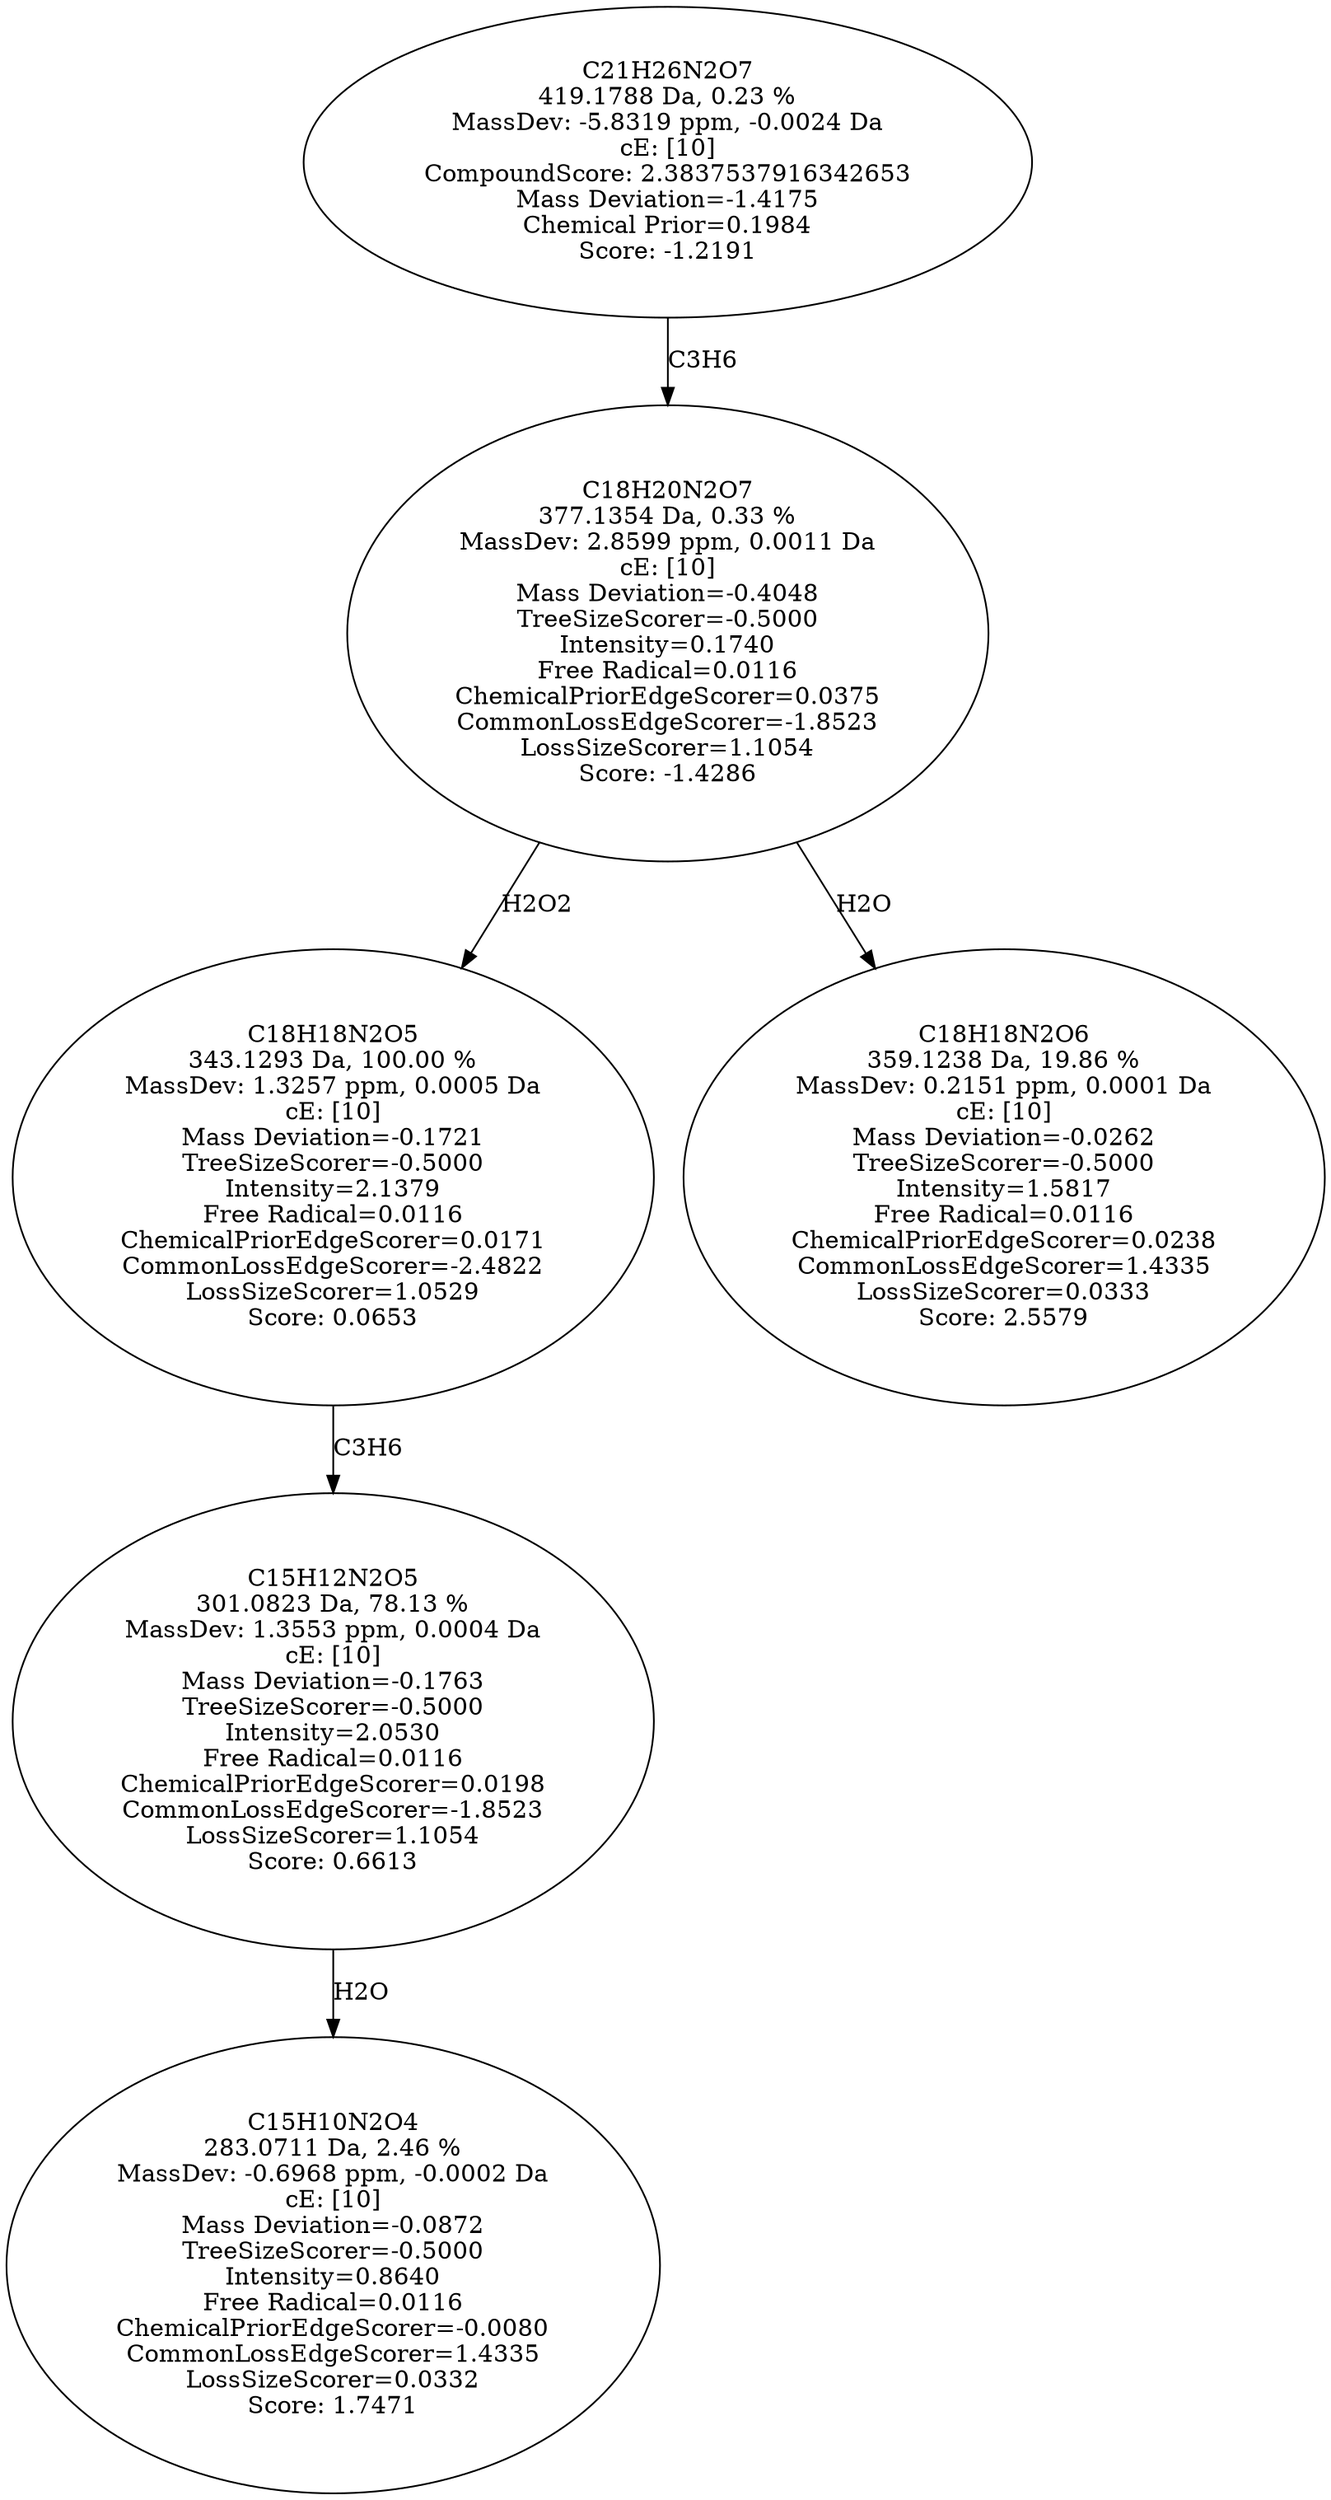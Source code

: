 strict digraph {
v1 [label="C15H10N2O4\n283.0711 Da, 2.46 %\nMassDev: -0.6968 ppm, -0.0002 Da\ncE: [10]\nMass Deviation=-0.0872\nTreeSizeScorer=-0.5000\nIntensity=0.8640\nFree Radical=0.0116\nChemicalPriorEdgeScorer=-0.0080\nCommonLossEdgeScorer=1.4335\nLossSizeScorer=0.0332\nScore: 1.7471"];
v2 [label="C15H12N2O5\n301.0823 Da, 78.13 %\nMassDev: 1.3553 ppm, 0.0004 Da\ncE: [10]\nMass Deviation=-0.1763\nTreeSizeScorer=-0.5000\nIntensity=2.0530\nFree Radical=0.0116\nChemicalPriorEdgeScorer=0.0198\nCommonLossEdgeScorer=-1.8523\nLossSizeScorer=1.1054\nScore: 0.6613"];
v3 [label="C18H18N2O5\n343.1293 Da, 100.00 %\nMassDev: 1.3257 ppm, 0.0005 Da\ncE: [10]\nMass Deviation=-0.1721\nTreeSizeScorer=-0.5000\nIntensity=2.1379\nFree Radical=0.0116\nChemicalPriorEdgeScorer=0.0171\nCommonLossEdgeScorer=-2.4822\nLossSizeScorer=1.0529\nScore: 0.0653"];
v4 [label="C18H18N2O6\n359.1238 Da, 19.86 %\nMassDev: 0.2151 ppm, 0.0001 Da\ncE: [10]\nMass Deviation=-0.0262\nTreeSizeScorer=-0.5000\nIntensity=1.5817\nFree Radical=0.0116\nChemicalPriorEdgeScorer=0.0238\nCommonLossEdgeScorer=1.4335\nLossSizeScorer=0.0333\nScore: 2.5579"];
v5 [label="C18H20N2O7\n377.1354 Da, 0.33 %\nMassDev: 2.8599 ppm, 0.0011 Da\ncE: [10]\nMass Deviation=-0.4048\nTreeSizeScorer=-0.5000\nIntensity=0.1740\nFree Radical=0.0116\nChemicalPriorEdgeScorer=0.0375\nCommonLossEdgeScorer=-1.8523\nLossSizeScorer=1.1054\nScore: -1.4286"];
v6 [label="C21H26N2O7\n419.1788 Da, 0.23 %\nMassDev: -5.8319 ppm, -0.0024 Da\ncE: [10]\nCompoundScore: 2.3837537916342653\nMass Deviation=-1.4175\nChemical Prior=0.1984\nScore: -1.2191"];
v2 -> v1 [label="H2O"];
v3 -> v2 [label="C3H6"];
v5 -> v3 [label="H2O2"];
v5 -> v4 [label="H2O"];
v6 -> v5 [label="C3H6"];
}
